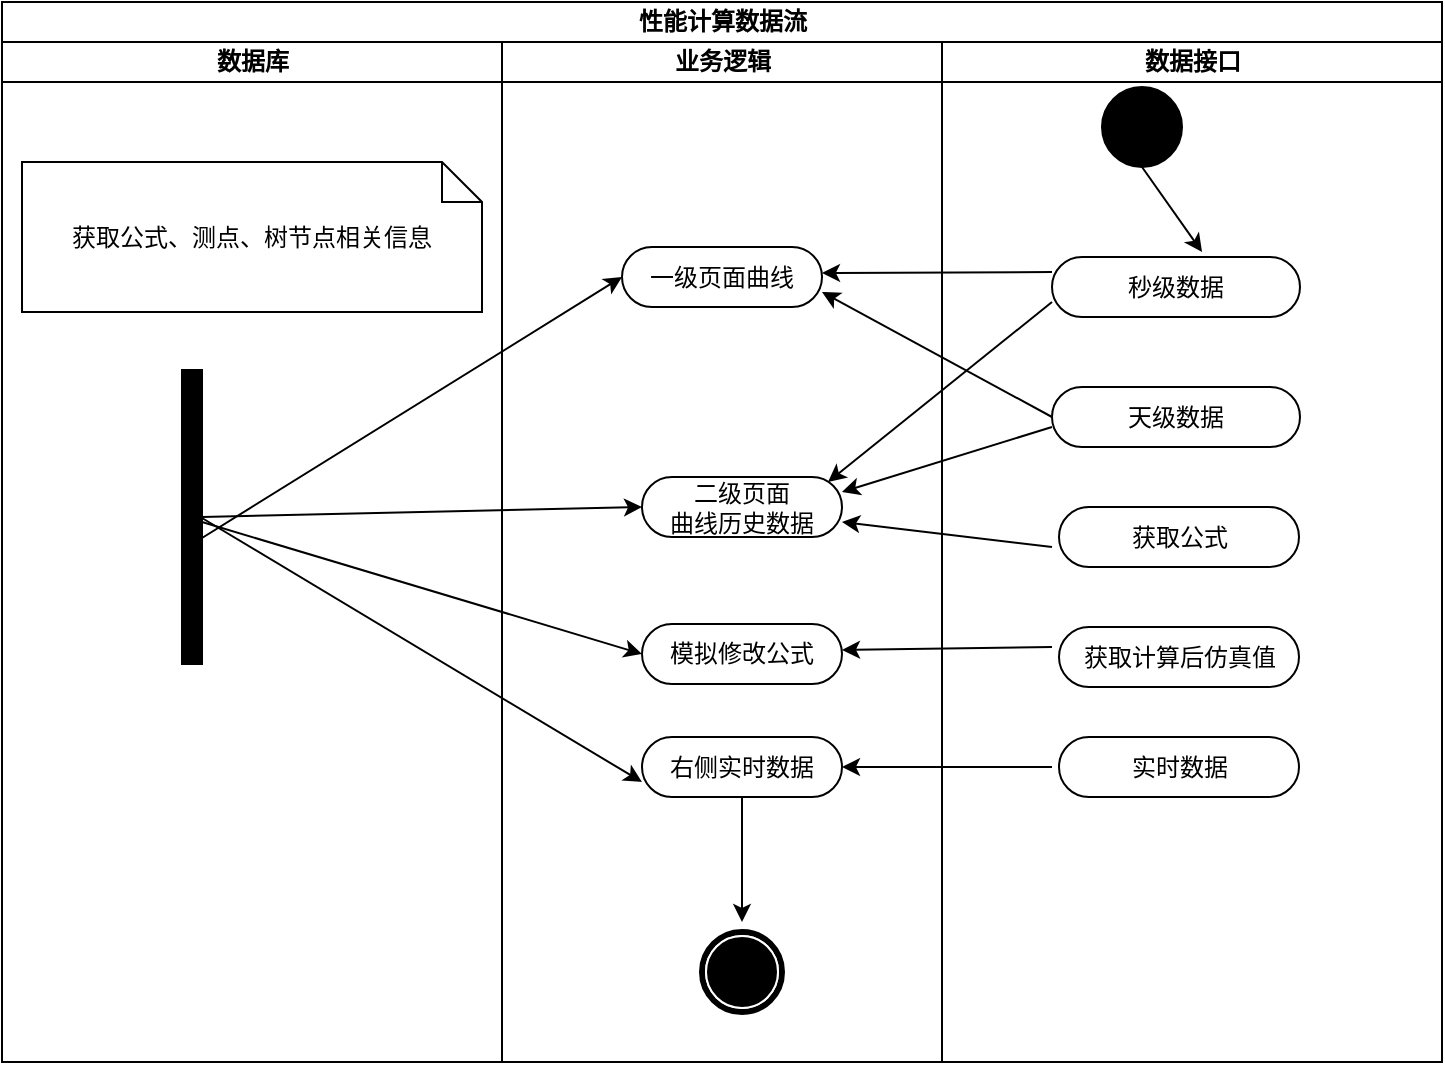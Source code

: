 <mxfile version="10.9.8" type="github"><diagram name="Page-1" id="0783ab3e-0a74-02c8-0abd-f7b4e66b4bec"><mxGraphModel dx="862" dy="484" grid="1" gridSize="10" guides="1" tooltips="1" connect="1" arrows="1" fold="1" page="1" pageScale="1" pageWidth="850" pageHeight="1100" background="#ffffff" math="0" shadow="0"><root><mxCell id="0"/><mxCell id="1" parent="0"/><mxCell id="1c1d494c118603dd-1" value="性能计算数据流" style="swimlane;html=1;childLayout=stackLayout;startSize=20;rounded=0;shadow=0;comic=0;labelBackgroundColor=none;strokeColor=#000000;strokeWidth=1;fillColor=#ffffff;fontFamily=Verdana;fontSize=12;fontColor=#000000;align=center;" parent="1" vertex="1"><mxGeometry x="40" y="10" width="720" height="530" as="geometry"/></mxCell><mxCell id="1c1d494c118603dd-2" value="数据库" style="swimlane;html=1;startSize=20;" parent="1c1d494c118603dd-1" vertex="1"><mxGeometry y="20" width="250" height="510" as="geometry"/></mxCell><mxCell id="7m0C2syZkxnSZNbtIIag-52" value="" style="whiteSpace=wrap;html=1;rounded=0;shadow=0;comic=0;labelBackgroundColor=none;strokeColor=#000000;strokeWidth=1;fillColor=#000000;fontFamily=Verdana;fontSize=12;fontColor=#000000;align=center;rotation=0;direction=south;" vertex="1" parent="1c1d494c118603dd-2"><mxGeometry x="90" y="164" width="10" height="147" as="geometry"/></mxCell><mxCell id="7m0C2syZkxnSZNbtIIag-55" value="" style="endArrow=classic;html=1;entryX=0;entryY=0.75;entryDx=0;entryDy=0;" edge="1" parent="1c1d494c118603dd-2" target="7m0C2syZkxnSZNbtIIag-50"><mxGeometry width="50" height="50" relative="1" as="geometry"><mxPoint x="100" y="238" as="sourcePoint"/><mxPoint x="280" y="350" as="targetPoint"/></mxGeometry></mxCell><mxCell id="7m0C2syZkxnSZNbtIIag-59" value="" style="endArrow=classic;html=1;entryX=0;entryY=0.5;entryDx=0;entryDy=0;" edge="1" parent="1c1d494c118603dd-2" target="7m0C2syZkxnSZNbtIIag-31"><mxGeometry width="50" height="50" relative="1" as="geometry"><mxPoint x="100" y="240" as="sourcePoint"/><mxPoint x="230" y="240" as="targetPoint"/></mxGeometry></mxCell><mxCell id="1c1d494c118603dd-3" value="业务逻辑" style="swimlane;html=1;startSize=20;" parent="1c1d494c118603dd-1" vertex="1"><mxGeometry x="250" y="20" width="220" height="510" as="geometry"/></mxCell><mxCell id="60571a20871a0731-5" value="" style="shape=mxgraph.bpmn.shape;html=1;verticalLabelPosition=bottom;labelBackgroundColor=#ffffff;verticalAlign=top;perimeter=ellipsePerimeter;outline=end;symbol=terminate;rounded=0;shadow=0;comic=0;strokeColor=#000000;strokeWidth=1;fillColor=#ffffff;fontFamily=Verdana;fontSize=12;fontColor=#000000;align=center;" parent="1c1d494c118603dd-3" vertex="1"><mxGeometry x="100" y="445" width="40" height="40" as="geometry"/></mxCell><mxCell id="7m0C2syZkxnSZNbtIIag-62" value="" style="endArrow=classic;html=1;" edge="1" parent="1c1d494c118603dd-3"><mxGeometry width="50" height="50" relative="1" as="geometry"><mxPoint x="120" y="370" as="sourcePoint"/><mxPoint x="120" y="440" as="targetPoint"/></mxGeometry></mxCell><mxCell id="1c1d494c118603dd-4" value="数据接口" style="swimlane;html=1;startSize=20;" parent="1c1d494c118603dd-1" vertex="1"><mxGeometry x="470" y="20" width="250" height="510" as="geometry"/></mxCell><mxCell id="60571a20871a0731-4" value="" style="ellipse;whiteSpace=wrap;html=1;rounded=0;shadow=0;comic=0;labelBackgroundColor=none;strokeColor=#000000;strokeWidth=1;fillColor=#000000;fontFamily=Verdana;fontSize=12;fontColor=#000000;align=center;" parent="1c1d494c118603dd-4" vertex="1"><mxGeometry x="80" y="22.5" width="40" height="40" as="geometry"/></mxCell><mxCell id="7m0C2syZkxnSZNbtIIag-29" value="一级页面曲线" style="rounded=1;whiteSpace=wrap;html=1;shadow=0;comic=0;labelBackgroundColor=none;strokeColor=#000000;strokeWidth=1;fillColor=#ffffff;fontFamily=Verdana;fontSize=12;fontColor=#000000;align=center;arcSize=50;" vertex="1" parent="1"><mxGeometry x="350" y="132.5" width="100" height="30" as="geometry"/></mxCell><mxCell id="7m0C2syZkxnSZNbtIIag-30" value="二级页面&lt;br&gt;曲线历史数据" style="rounded=1;whiteSpace=wrap;html=1;shadow=0;comic=0;labelBackgroundColor=none;strokeColor=#000000;strokeWidth=1;fillColor=#ffffff;fontFamily=Verdana;fontSize=12;fontColor=#000000;align=center;arcSize=50;" vertex="1" parent="1"><mxGeometry x="360" y="247.5" width="100" height="30" as="geometry"/></mxCell><mxCell id="7m0C2syZkxnSZNbtIIag-31" value="模拟修改公式" style="rounded=1;whiteSpace=wrap;html=1;shadow=0;comic=0;labelBackgroundColor=none;strokeColor=#000000;strokeWidth=1;fillColor=#ffffff;fontFamily=Verdana;fontSize=12;fontColor=#000000;align=center;arcSize=50;" vertex="1" parent="1"><mxGeometry x="360" y="321" width="100" height="30" as="geometry"/></mxCell><mxCell id="7m0C2syZkxnSZNbtIIag-32" value="" style="endArrow=classic;html=1;exitX=0;exitY=0.25;exitDx=0;exitDy=0;entryX=1;entryY=0.433;entryDx=0;entryDy=0;entryPerimeter=0;" edge="1" parent="1" source="7m0C2syZkxnSZNbtIIag-38" target="7m0C2syZkxnSZNbtIIag-29"><mxGeometry width="50" height="50" relative="1" as="geometry"><mxPoint x="425" y="142.5" as="sourcePoint"/><mxPoint x="425" y="145.5" as="targetPoint"/></mxGeometry></mxCell><mxCell id="7m0C2syZkxnSZNbtIIag-33" value="" style="endArrow=classic;html=1;exitX=0;exitY=0.75;exitDx=0;exitDy=0;entryX=0.93;entryY=0.083;entryDx=0;entryDy=0;entryPerimeter=0;" edge="1" parent="1" source="7m0C2syZkxnSZNbtIIag-38" target="7m0C2syZkxnSZNbtIIag-30"><mxGeometry width="50" height="50" relative="1" as="geometry"><mxPoint x="395" y="232.5" as="sourcePoint"/><mxPoint x="425" y="242.5" as="targetPoint"/></mxGeometry></mxCell><mxCell id="7m0C2syZkxnSZNbtIIag-34" value="" style="endArrow=classic;html=1;entryX=1;entryY=0.25;entryDx=0;entryDy=0;" edge="1" parent="1" target="7m0C2syZkxnSZNbtIIag-30"><mxGeometry width="50" height="50" relative="1" as="geometry"><mxPoint x="565" y="222.5" as="sourcePoint"/><mxPoint x="410" y="255" as="targetPoint"/></mxGeometry></mxCell><mxCell id="7m0C2syZkxnSZNbtIIag-35" value="" style="endArrow=classic;html=1;entryX=1;entryY=0.75;entryDx=0;entryDy=0;" edge="1" parent="1" target="7m0C2syZkxnSZNbtIIag-30"><mxGeometry width="50" height="50" relative="1" as="geometry"><mxPoint x="565" y="282.5" as="sourcePoint"/><mxPoint x="470" y="270" as="targetPoint"/></mxGeometry></mxCell><mxCell id="7m0C2syZkxnSZNbtIIag-36" value="" style="endArrow=classic;html=1;entryX=1;entryY=0.5;entryDx=0;entryDy=0;" edge="1" parent="1" target="7m0C2syZkxnSZNbtIIag-50"><mxGeometry width="50" height="50" relative="1" as="geometry"><mxPoint x="565" y="392.5" as="sourcePoint"/><mxPoint x="435" y="392.5" as="targetPoint"/></mxGeometry></mxCell><mxCell id="7m0C2syZkxnSZNbtIIag-37" value="" style="endArrow=classic;html=1;entryX=1;entryY=0.433;entryDx=0;entryDy=0;entryPerimeter=0;" edge="1" parent="1" target="7m0C2syZkxnSZNbtIIag-31"><mxGeometry width="50" height="50" relative="1" as="geometry"><mxPoint x="565" y="332.5" as="sourcePoint"/><mxPoint x="425" y="332.5" as="targetPoint"/></mxGeometry></mxCell><mxCell id="7m0C2syZkxnSZNbtIIag-38" value="秒级数据" style="rounded=1;whiteSpace=wrap;html=1;shadow=0;comic=0;labelBackgroundColor=none;strokeColor=#000000;strokeWidth=1;fillColor=#ffffff;fontFamily=Verdana;fontSize=12;fontColor=#000000;align=center;arcSize=50;" vertex="1" parent="1"><mxGeometry x="565" y="137.5" width="124" height="30" as="geometry"/></mxCell><mxCell id="7m0C2syZkxnSZNbtIIag-39" value="天级数据" style="rounded=1;whiteSpace=wrap;html=1;shadow=0;comic=0;labelBackgroundColor=none;strokeColor=#000000;strokeWidth=1;fillColor=#ffffff;fontFamily=Verdana;fontSize=12;fontColor=#000000;align=center;arcSize=50;" vertex="1" parent="1"><mxGeometry x="565" y="202.5" width="124" height="30" as="geometry"/></mxCell><mxCell id="7m0C2syZkxnSZNbtIIag-40" value="实时数据" style="rounded=1;whiteSpace=wrap;html=1;shadow=0;comic=0;labelBackgroundColor=none;strokeColor=#000000;strokeWidth=1;fillColor=#ffffff;fontFamily=Verdana;fontSize=12;fontColor=#000000;align=center;arcSize=50;" vertex="1" parent="1"><mxGeometry x="568.5" y="377.5" width="120" height="30" as="geometry"/></mxCell><mxCell id="7m0C2syZkxnSZNbtIIag-41" value="获取计算后仿真值" style="rounded=1;whiteSpace=wrap;html=1;shadow=0;comic=0;labelBackgroundColor=none;strokeColor=#000000;strokeWidth=1;fillColor=#ffffff;fontFamily=Verdana;fontSize=12;fontColor=#000000;align=center;arcSize=50;" vertex="1" parent="1"><mxGeometry x="568.5" y="322.5" width="120" height="30" as="geometry"/></mxCell><mxCell id="7m0C2syZkxnSZNbtIIag-42" value="获取公式" style="rounded=1;whiteSpace=wrap;html=1;shadow=0;comic=0;labelBackgroundColor=none;strokeColor=#000000;strokeWidth=1;fillColor=#ffffff;fontFamily=Verdana;fontSize=12;fontColor=#000000;align=center;arcSize=50;" vertex="1" parent="1"><mxGeometry x="568.5" y="262.5" width="120" height="30" as="geometry"/></mxCell><mxCell id="7m0C2syZkxnSZNbtIIag-45" value="" style="endArrow=classic;html=1;exitX=0;exitY=0.5;exitDx=0;exitDy=0;entryX=1;entryY=0.75;entryDx=0;entryDy=0;" edge="1" parent="1" source="7m0C2syZkxnSZNbtIIag-39" target="7m0C2syZkxnSZNbtIIag-29"><mxGeometry width="50" height="50" relative="1" as="geometry"><mxPoint x="415" y="212.5" as="sourcePoint"/><mxPoint x="465" y="162.5" as="targetPoint"/></mxGeometry></mxCell><mxCell id="7m0C2syZkxnSZNbtIIag-50" value="右侧实时数据" style="rounded=1;whiteSpace=wrap;html=1;shadow=0;comic=0;labelBackgroundColor=none;strokeColor=#000000;strokeWidth=1;fillColor=#ffffff;fontFamily=Verdana;fontSize=12;fontColor=#000000;align=center;arcSize=50;" vertex="1" parent="1"><mxGeometry x="360" y="377.5" width="100" height="30" as="geometry"/></mxCell><mxCell id="7m0C2syZkxnSZNbtIIag-51" value="" style="endArrow=classic;html=1;exitX=0.5;exitY=1;exitDx=0;exitDy=0;entryX=0.605;entryY=-0.083;entryDx=0;entryDy=0;entryPerimeter=0;" edge="1" parent="1" source="60571a20871a0731-4" target="7m0C2syZkxnSZNbtIIag-38"><mxGeometry width="50" height="50" relative="1" as="geometry"><mxPoint x="630" y="160" as="sourcePoint"/><mxPoint x="680" y="110" as="targetPoint"/></mxGeometry></mxCell><mxCell id="7m0C2syZkxnSZNbtIIag-57" value="" style="endArrow=classic;html=1;entryX=0;entryY=0.5;entryDx=0;entryDy=0;" edge="1" parent="1" target="7m0C2syZkxnSZNbtIIag-29"><mxGeometry width="50" height="50" relative="1" as="geometry"><mxPoint x="140" y="278" as="sourcePoint"/><mxPoint x="220" y="190" as="targetPoint"/></mxGeometry></mxCell><mxCell id="7m0C2syZkxnSZNbtIIag-60" value="获取公式、测点、树节点相关信息" style="shape=note;whiteSpace=wrap;html=1;rounded=0;shadow=0;comic=0;labelBackgroundColor=none;strokeColor=#000000;strokeWidth=1;fillColor=#ffffff;fontFamily=Verdana;fontSize=12;fontColor=#000000;align=center;size=20;" vertex="1" parent="1"><mxGeometry x="50" y="90" width="230" height="75" as="geometry"/></mxCell><mxCell id="7m0C2syZkxnSZNbtIIag-56" value="" style="endArrow=classic;html=1;exitX=0.5;exitY=0;exitDx=0;exitDy=0;entryX=0;entryY=0.5;entryDx=0;entryDy=0;" edge="1" parent="1" source="7m0C2syZkxnSZNbtIIag-52" target="7m0C2syZkxnSZNbtIIag-30"><mxGeometry width="50" height="50" relative="1" as="geometry"><mxPoint x="150" y="240" as="sourcePoint"/><mxPoint x="310" y="260" as="targetPoint"/></mxGeometry></mxCell></root></mxGraphModel></diagram></mxfile>